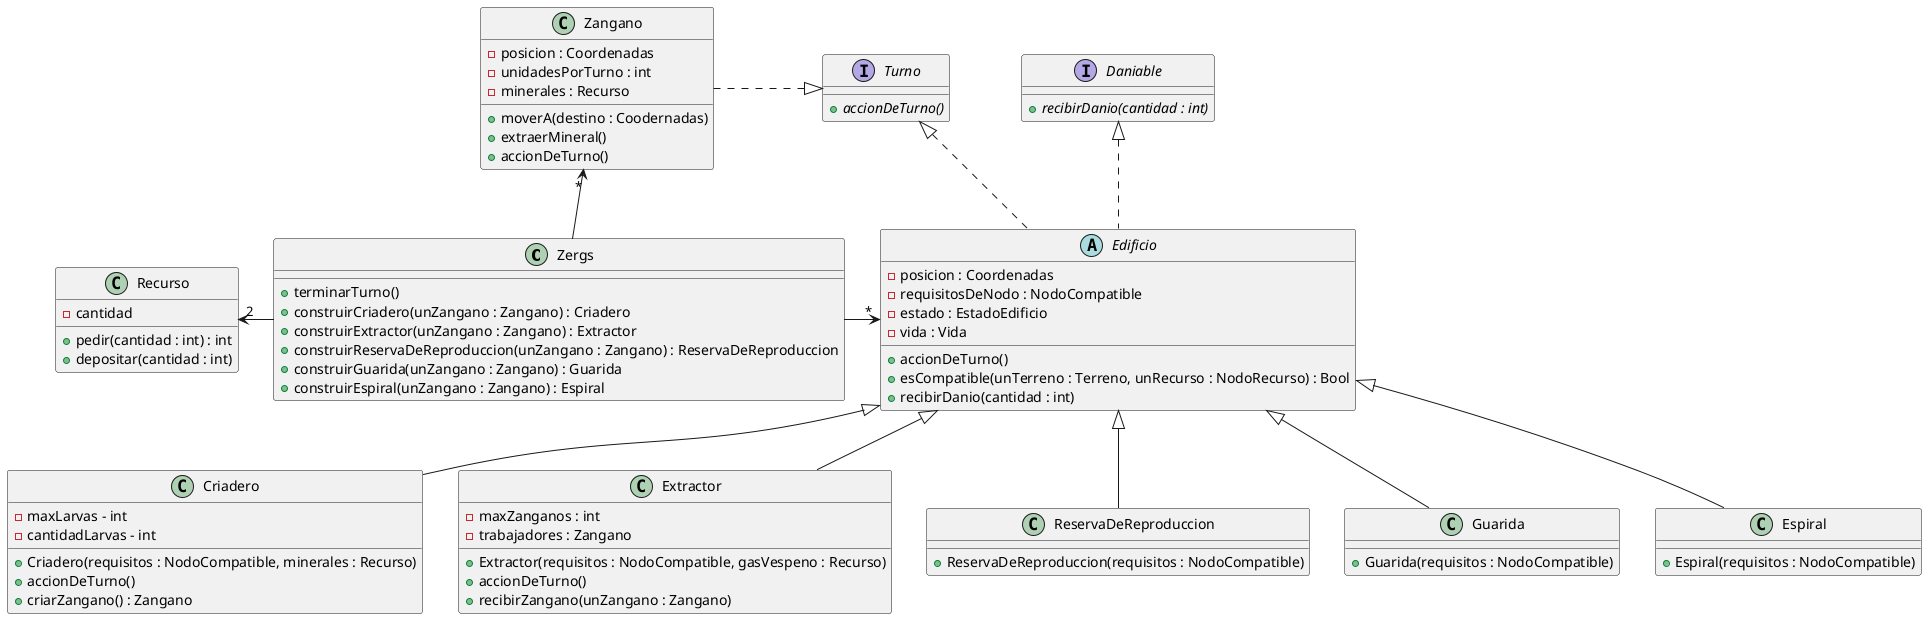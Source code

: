 @startuml

class Zergs {
    + terminarTurno()
    + construirCriadero(unZangano : Zangano) : Criadero
    + construirExtractor(unZangano : Zangano) : Extractor
    + construirReservaDeReproduccion(unZangano : Zangano) : ReservaDeReproduccion
    + construirGuarida(unZangano : Zangano) : Guarida
    + construirEspiral(unZangano : Zangano) : Espiral
}

class Recurso {
    - cantidad
    + pedir(cantidad : int) : int
    + depositar(cantidad : int)
}

abstract class Edificio {
    - posicion : Coordenadas
    - requisitosDeNodo : NodoCompatible
    - estado : EstadoEdificio
    - vida : Vida
    + accionDeTurno()
    + esCompatible(unTerreno : Terreno, unRecurso : NodoRecurso) : Bool
    + recibirDanio(cantidad : int)
}

class Zangano {
    - posicion : Coordenadas
    - unidadesPorTurno : int
    - minerales : Recurso
    + moverA(destino : Coodernadas)
    + extraerMineral()
    + accionDeTurno()
}

interface Turno {
    {abstract} + accionDeTurno()
}

interface Daniable {
    {abstract} + recibirDanio(cantidad : int)
}

class Criadero {
    - maxLarvas - int
    - cantidadLarvas - int
    + Criadero(requisitos : NodoCompatible, minerales : Recurso)
    + accionDeTurno()
    + criarZangano() : Zangano
}

class Extractor {
    - maxZanganos : int
    - trabajadores : Zangano
    + Extractor(requisitos : NodoCompatible, gasVespeno : Recurso)
    + accionDeTurno()
    + recibirZangano(unZangano : Zangano)
}

class ReservaDeReproduccion {
    + ReservaDeReproduccion(requisitos : NodoCompatible)
}

class Guarida {
    + Guarida(requisitos : NodoCompatible)
}

class Espiral {
    + Espiral(requisitos : NodoCompatible)
}


Zergs -left> "2" Recurso
Zergs -right-> "*" Edificio
Zergs -up-> "*" Zangano

Turno <|.left. Zangano
Turno <|.. Edificio
Daniable <|.. Edificio

Edificio <|-- Criadero
Edificio <|-- Extractor
Edificio <|-- ReservaDeReproduccion
Edificio <|-- Guarida
Edificio <|-- Espiral

@enduml